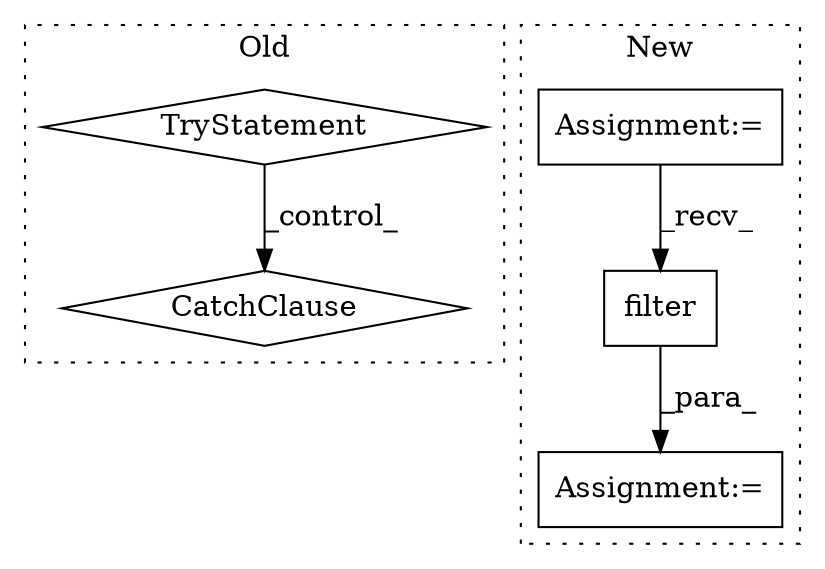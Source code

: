 digraph G {
subgraph cluster0 {
1 [label="TryStatement" a="54" s="2349" l="4" shape="diamond"];
3 [label="CatchClause" a="12" s="2416,2460" l="15,2" shape="diamond"];
label = "Old";
style="dotted";
}
subgraph cluster1 {
2 [label="filter" a="32" s="2479,2501" l="7,1" shape="box"];
4 [label="Assignment:=" a="7" s="2456" l="1" shape="box"];
5 [label="Assignment:=" a="7" s="2028" l="13" shape="box"];
label = "New";
style="dotted";
}
1 -> 3 [label="_control_"];
2 -> 4 [label="_para_"];
5 -> 2 [label="_recv_"];
}